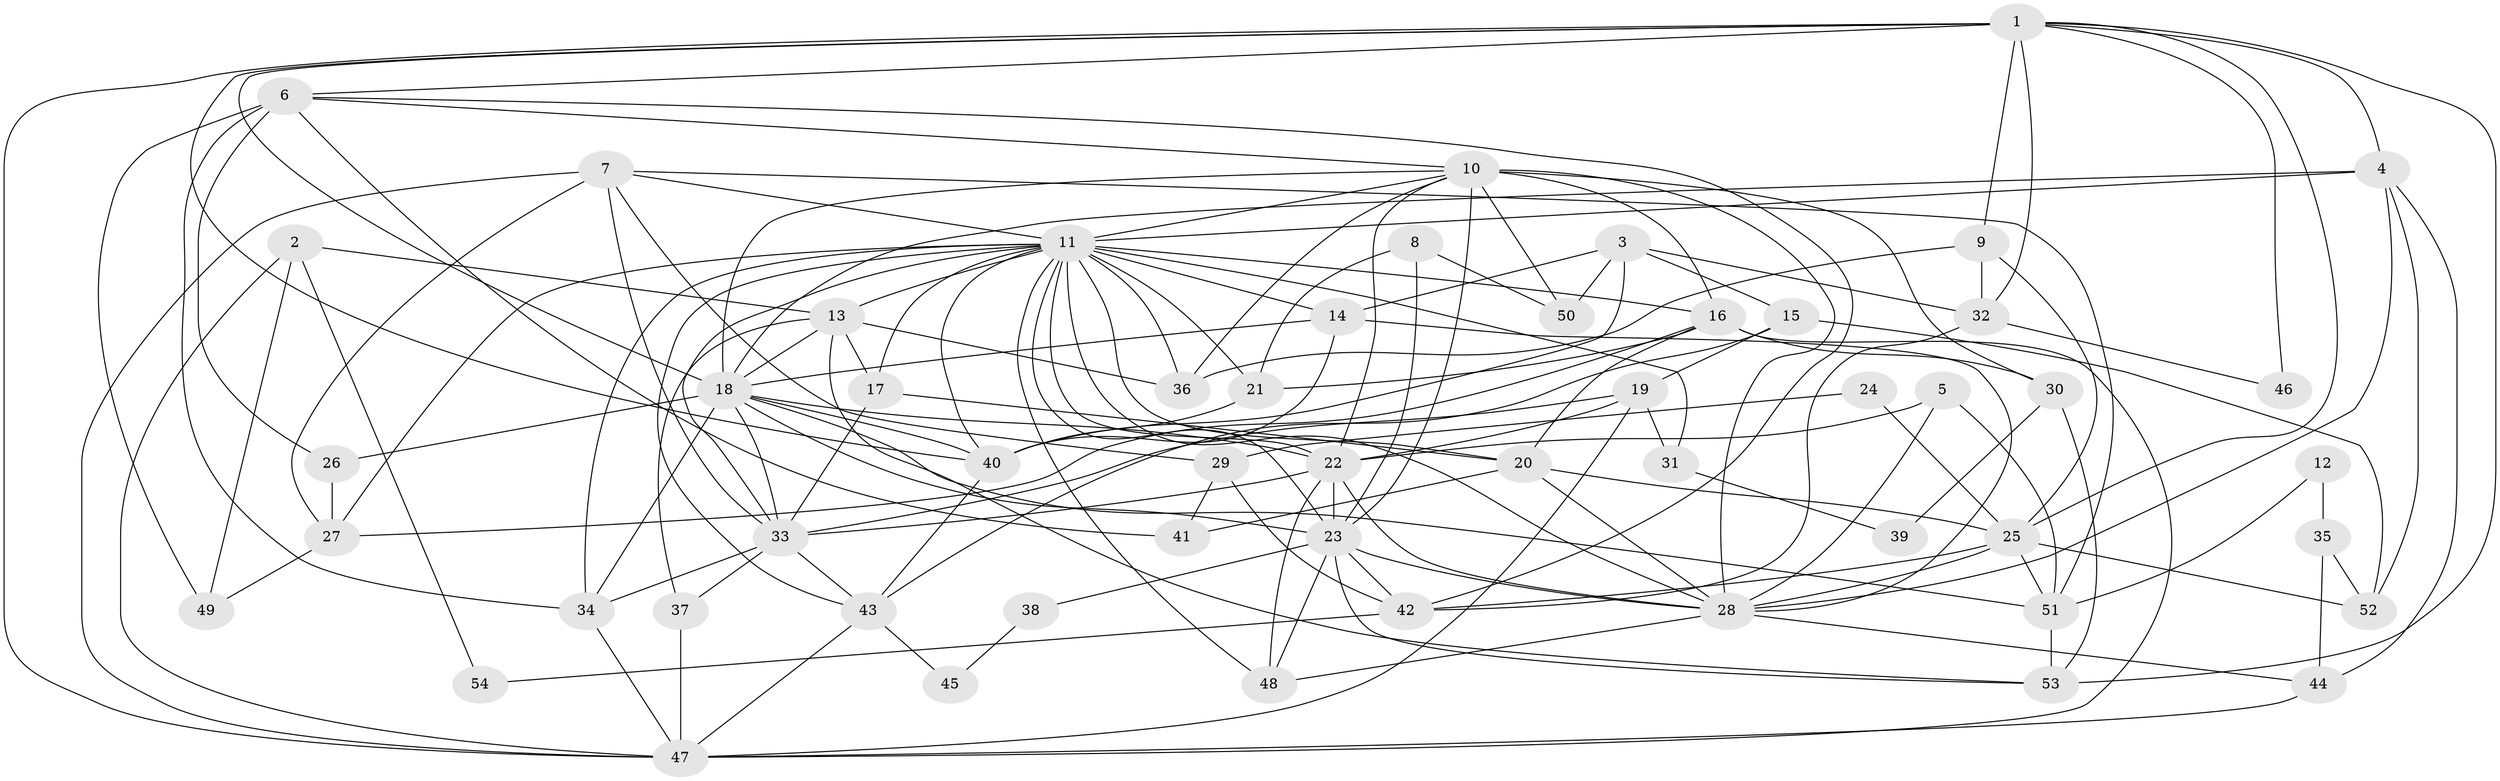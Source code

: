 // original degree distribution, {3: 0.3364485981308411, 4: 0.29906542056074764, 5: 0.17757009345794392, 2: 0.08411214953271028, 6: 0.04672897196261682, 9: 0.028037383177570093, 7: 0.018691588785046728, 8: 0.009345794392523364}
// Generated by graph-tools (version 1.1) at 2025/36/03/09/25 02:36:01]
// undirected, 54 vertices, 146 edges
graph export_dot {
graph [start="1"]
  node [color=gray90,style=filled];
  1;
  2;
  3;
  4;
  5;
  6;
  7;
  8;
  9;
  10;
  11;
  12;
  13;
  14;
  15;
  16;
  17;
  18;
  19;
  20;
  21;
  22;
  23;
  24;
  25;
  26;
  27;
  28;
  29;
  30;
  31;
  32;
  33;
  34;
  35;
  36;
  37;
  38;
  39;
  40;
  41;
  42;
  43;
  44;
  45;
  46;
  47;
  48;
  49;
  50;
  51;
  52;
  53;
  54;
  1 -- 4 [weight=1.0];
  1 -- 6 [weight=1.0];
  1 -- 9 [weight=1.0];
  1 -- 18 [weight=1.0];
  1 -- 25 [weight=1.0];
  1 -- 32 [weight=1.0];
  1 -- 40 [weight=1.0];
  1 -- 46 [weight=1.0];
  1 -- 47 [weight=1.0];
  1 -- 53 [weight=1.0];
  2 -- 13 [weight=1.0];
  2 -- 47 [weight=1.0];
  2 -- 49 [weight=1.0];
  2 -- 54 [weight=1.0];
  3 -- 14 [weight=1.0];
  3 -- 15 [weight=1.0];
  3 -- 32 [weight=1.0];
  3 -- 40 [weight=1.0];
  3 -- 50 [weight=1.0];
  4 -- 11 [weight=2.0];
  4 -- 18 [weight=1.0];
  4 -- 28 [weight=1.0];
  4 -- 44 [weight=1.0];
  4 -- 52 [weight=1.0];
  5 -- 22 [weight=1.0];
  5 -- 28 [weight=1.0];
  5 -- 51 [weight=1.0];
  6 -- 10 [weight=1.0];
  6 -- 26 [weight=1.0];
  6 -- 34 [weight=1.0];
  6 -- 41 [weight=1.0];
  6 -- 42 [weight=1.0];
  6 -- 49 [weight=2.0];
  7 -- 11 [weight=1.0];
  7 -- 27 [weight=1.0];
  7 -- 29 [weight=1.0];
  7 -- 33 [weight=1.0];
  7 -- 47 [weight=1.0];
  7 -- 51 [weight=1.0];
  8 -- 21 [weight=1.0];
  8 -- 23 [weight=1.0];
  8 -- 50 [weight=1.0];
  9 -- 25 [weight=1.0];
  9 -- 32 [weight=1.0];
  9 -- 36 [weight=1.0];
  10 -- 11 [weight=1.0];
  10 -- 16 [weight=1.0];
  10 -- 18 [weight=1.0];
  10 -- 22 [weight=1.0];
  10 -- 23 [weight=2.0];
  10 -- 28 [weight=1.0];
  10 -- 30 [weight=1.0];
  10 -- 36 [weight=1.0];
  10 -- 50 [weight=1.0];
  11 -- 13 [weight=1.0];
  11 -- 14 [weight=1.0];
  11 -- 16 [weight=1.0];
  11 -- 17 [weight=1.0];
  11 -- 20 [weight=1.0];
  11 -- 21 [weight=1.0];
  11 -- 22 [weight=1.0];
  11 -- 23 [weight=1.0];
  11 -- 27 [weight=1.0];
  11 -- 28 [weight=1.0];
  11 -- 31 [weight=1.0];
  11 -- 33 [weight=1.0];
  11 -- 34 [weight=1.0];
  11 -- 36 [weight=2.0];
  11 -- 40 [weight=1.0];
  11 -- 43 [weight=1.0];
  11 -- 48 [weight=1.0];
  12 -- 35 [weight=1.0];
  12 -- 51 [weight=1.0];
  13 -- 17 [weight=1.0];
  13 -- 18 [weight=1.0];
  13 -- 36 [weight=1.0];
  13 -- 37 [weight=1.0];
  13 -- 53 [weight=1.0];
  14 -- 18 [weight=1.0];
  14 -- 28 [weight=1.0];
  14 -- 40 [weight=1.0];
  15 -- 19 [weight=1.0];
  15 -- 43 [weight=1.0];
  15 -- 52 [weight=1.0];
  16 -- 20 [weight=2.0];
  16 -- 21 [weight=2.0];
  16 -- 27 [weight=1.0];
  16 -- 30 [weight=1.0];
  16 -- 47 [weight=1.0];
  17 -- 20 [weight=1.0];
  17 -- 33 [weight=1.0];
  18 -- 22 [weight=1.0];
  18 -- 23 [weight=1.0];
  18 -- 26 [weight=2.0];
  18 -- 33 [weight=3.0];
  18 -- 34 [weight=1.0];
  18 -- 40 [weight=1.0];
  18 -- 51 [weight=2.0];
  19 -- 22 [weight=1.0];
  19 -- 31 [weight=1.0];
  19 -- 33 [weight=1.0];
  19 -- 47 [weight=1.0];
  20 -- 25 [weight=1.0];
  20 -- 28 [weight=1.0];
  20 -- 41 [weight=1.0];
  21 -- 40 [weight=1.0];
  22 -- 23 [weight=1.0];
  22 -- 28 [weight=1.0];
  22 -- 33 [weight=1.0];
  22 -- 48 [weight=1.0];
  23 -- 28 [weight=1.0];
  23 -- 38 [weight=2.0];
  23 -- 42 [weight=1.0];
  23 -- 48 [weight=1.0];
  23 -- 53 [weight=1.0];
  24 -- 25 [weight=1.0];
  24 -- 29 [weight=1.0];
  25 -- 28 [weight=1.0];
  25 -- 42 [weight=1.0];
  25 -- 51 [weight=1.0];
  25 -- 52 [weight=1.0];
  26 -- 27 [weight=1.0];
  27 -- 49 [weight=1.0];
  28 -- 44 [weight=1.0];
  28 -- 48 [weight=1.0];
  29 -- 41 [weight=1.0];
  29 -- 42 [weight=1.0];
  30 -- 39 [weight=1.0];
  30 -- 53 [weight=1.0];
  31 -- 39 [weight=1.0];
  32 -- 42 [weight=1.0];
  32 -- 46 [weight=1.0];
  33 -- 34 [weight=1.0];
  33 -- 37 [weight=1.0];
  33 -- 43 [weight=1.0];
  34 -- 47 [weight=1.0];
  35 -- 44 [weight=1.0];
  35 -- 52 [weight=1.0];
  37 -- 47 [weight=1.0];
  38 -- 45 [weight=1.0];
  40 -- 43 [weight=1.0];
  42 -- 54 [weight=1.0];
  43 -- 45 [weight=1.0];
  43 -- 47 [weight=1.0];
  44 -- 47 [weight=1.0];
  51 -- 53 [weight=1.0];
}
